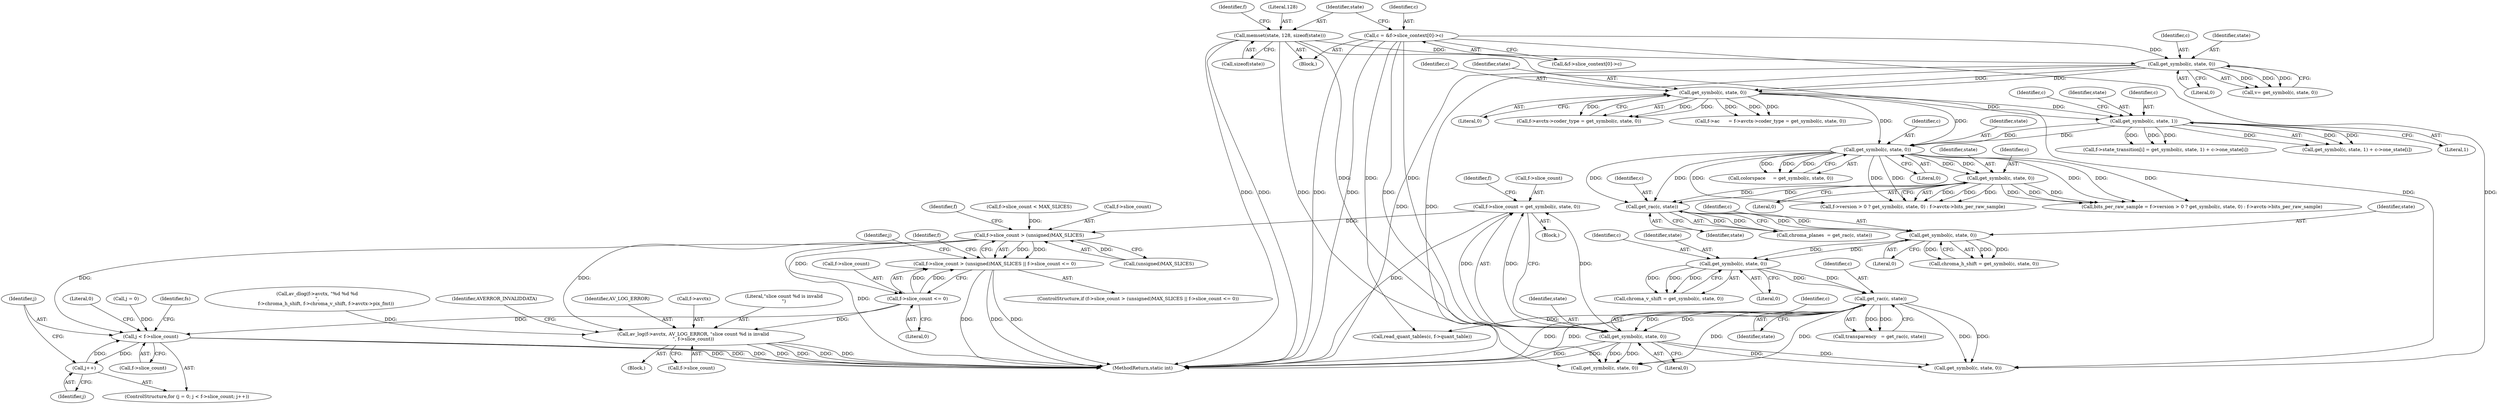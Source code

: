 digraph "0_FFmpeg_b05cd1ea7e45a836f7f6071a716c38bb30326e0f@pointer" {
"1000891" [label="(Call,f->slice_count = get_symbol(c, state, 0))"];
"1000895" [label="(Call,get_symbol(c, state, 0))"];
"1000113" [label="(Call,c = &f->slice_context[0]->c)"];
"1000255" [label="(Call,get_rac(c, state))"];
"1000249" [label="(Call,get_symbol(c, state, 0))"];
"1000243" [label="(Call,get_symbol(c, state, 0))"];
"1000238" [label="(Call,get_rac(c, state))"];
"1000215" [label="(Call,get_symbol(c, state, 0))"];
"1000177" [label="(Call,get_symbol(c, state, 0))"];
"1000144" [label="(Call,get_symbol(c, state, 0))"];
"1000123" [label="(Call,memset(state, 128, sizeof(state)))"];
"1000204" [label="(Call,get_symbol(c, state, 1))"];
"1000227" [label="(Call,get_symbol(c, state, 0))"];
"1000968" [label="(Call,f->slice_count > (unsigned)MAX_SLICES)"];
"1000967" [label="(Call,f->slice_count > (unsigned)MAX_SLICES || f->slice_count <= 0)"];
"1000975" [label="(Call,f->slice_count <= 0)"];
"1000981" [label="(Call,av_log(f->avctx, AV_LOG_ERROR, \"slice count %d is invalid\n\", f->slice_count))"];
"1000996" [label="(Call,j < f->slice_count)"];
"1001001" [label="(Call,j++)"];
"1000249" [label="(Call,get_symbol(c, state, 0))"];
"1000890" [label="(Block,)"];
"1000243" [label="(Call,get_symbol(c, state, 0))"];
"1000114" [label="(Identifier,c)"];
"1000197" [label="(Call,f->state_transition[i] = get_symbol(c, state, 1) + c->one_state[i])"];
"1001228" [label="(Call,get_symbol(c, state, 0))"];
"1000180" [label="(Literal,0)"];
"1000898" [label="(Literal,0)"];
"1000207" [label="(Literal,1)"];
"1000896" [label="(Identifier,c)"];
"1000230" [label="(Literal,0)"];
"1000994" [label="(Identifier,j)"];
"1000977" [label="(Identifier,f)"];
"1000131" [label="(Identifier,f)"];
"1000895" [label="(Call,get_symbol(c, state, 0))"];
"1000218" [label="(Literal,0)"];
"1001002" [label="(Identifier,j)"];
"1001043" [label="(Call,get_symbol(c, state, 0))"];
"1000986" [label="(Literal,\"slice count %d is invalid\n\")"];
"1000104" [label="(Block,)"];
"1000206" [label="(Identifier,state)"];
"1000968" [label="(Call,f->slice_count > (unsigned)MAX_SLICES)"];
"1000125" [label="(Literal,128)"];
"1000204" [label="(Call,get_symbol(c, state, 1))"];
"1000179" [label="(Identifier,state)"];
"1000144" [label="(Call,get_symbol(c, state, 0))"];
"1000205" [label="(Identifier,c)"];
"1000253" [label="(Call,transparency   = get_rac(c, state))"];
"1000996" [label="(Call,j < f->slice_count)"];
"1000256" [label="(Identifier,c)"];
"1000236" [label="(Call,chroma_planes  = get_rac(c, state))"];
"1000178" [label="(Identifier,c)"];
"1000914" [label="(Call,f->slice_count < MAX_SLICES)"];
"1000255" [label="(Call,get_rac(c, state))"];
"1000980" [label="(Block,)"];
"1000983" [label="(Identifier,f)"];
"1000147" [label="(Literal,0)"];
"1001001" [label="(Call,j++)"];
"1000227" [label="(Call,get_symbol(c, state, 0))"];
"1000216" [label="(Identifier,c)"];
"1000998" [label="(Call,f->slice_count)"];
"1000246" [label="(Literal,0)"];
"1000238" [label="(Call,get_rac(c, state))"];
"1000217" [label="(Identifier,state)"];
"1000897" [label="(Identifier,state)"];
"1000972" [label="(Call,(unsigned)MAX_SLICES)"];
"1000992" [label="(ControlStructure,for (j = 0; j < f->slice_count; j++))"];
"1000126" [label="(Call,sizeof(state))"];
"1000967" [label="(Call,f->slice_count > (unsigned)MAX_SLICES || f->slice_count <= 0)"];
"1000142" [label="(Call,v= get_symbol(c, state, 0))"];
"1000244" [label="(Identifier,c)"];
"1000969" [label="(Call,f->slice_count)"];
"1001322" [label="(MethodReturn,static int)"];
"1000221" [label="(Call,f->version > 0 ? get_symbol(c, state, 0) : f->avctx->bits_per_raw_sample)"];
"1000115" [label="(Call,&f->slice_context[0]->c)"];
"1000982" [label="(Call,f->avctx)"];
"1000240" [label="(Identifier,state)"];
"1000113" [label="(Call,c = &f->slice_context[0]->c)"];
"1000966" [label="(ControlStructure,if (f->slice_count > (unsigned)MAX_SLICES || f->slice_count <= 0))"];
"1000840" [label="(Call,av_dlog(f->avctx, \"%d %d %d\n\",\n            f->chroma_h_shift, f->chroma_v_shift, f->avctx->pix_fmt))"];
"1001321" [label="(Literal,0)"];
"1000970" [label="(Identifier,f)"];
"1000257" [label="(Identifier,state)"];
"1000991" [label="(Identifier,AVERROR_INVALIDDATA)"];
"1000241" [label="(Call,chroma_h_shift = get_symbol(c, state, 0))"];
"1000997" [label="(Identifier,j)"];
"1000239" [label="(Identifier,c)"];
"1000210" [label="(Identifier,c)"];
"1000979" [label="(Literal,0)"];
"1000203" [label="(Call,get_symbol(c, state, 1) + c->one_state[i])"];
"1000252" [label="(Literal,0)"];
"1000177" [label="(Call,get_symbol(c, state, 0))"];
"1000171" [label="(Call,f->avctx->coder_type = get_symbol(c, state, 0))"];
"1000146" [label="(Identifier,state)"];
"1000993" [label="(Call,j = 0)"];
"1000247" [label="(Call,chroma_v_shift = get_symbol(c, state, 0))"];
"1000219" [label="(Call,bits_per_raw_sample = f->version > 0 ? get_symbol(c, state, 0) : f->avctx->bits_per_raw_sample)"];
"1000987" [label="(Call,f->slice_count)"];
"1000145" [label="(Identifier,c)"];
"1000251" [label="(Identifier,state)"];
"1000167" [label="(Call,f->ac      = f->avctx->coder_type = get_symbol(c, state, 0))"];
"1000985" [label="(Identifier,AV_LOG_ERROR)"];
"1000124" [label="(Identifier,state)"];
"1000213" [label="(Call,colorspace     = get_symbol(c, state, 0))"];
"1000975" [label="(Call,f->slice_count <= 0)"];
"1000865" [label="(Call,read_quant_tables(c, f->quant_table))"];
"1000123" [label="(Call,memset(state, 128, sizeof(state)))"];
"1001006" [label="(Identifier,fs)"];
"1000891" [label="(Call,f->slice_count = get_symbol(c, state, 0))"];
"1000228" [label="(Identifier,c)"];
"1000245" [label="(Identifier,state)"];
"1000250" [label="(Identifier,c)"];
"1000981" [label="(Call,av_log(f->avctx, AV_LOG_ERROR, \"slice count %d is invalid\n\", f->slice_count))"];
"1000976" [label="(Call,f->slice_count)"];
"1000892" [label="(Call,f->slice_count)"];
"1000215" [label="(Call,get_symbol(c, state, 0))"];
"1000229" [label="(Identifier,state)"];
"1000891" -> "1000890"  [label="AST: "];
"1000891" -> "1000895"  [label="CFG: "];
"1000892" -> "1000891"  [label="AST: "];
"1000895" -> "1000891"  [label="AST: "];
"1000970" -> "1000891"  [label="CFG: "];
"1000891" -> "1001322"  [label="DDG: "];
"1000895" -> "1000891"  [label="DDG: "];
"1000895" -> "1000891"  [label="DDG: "];
"1000895" -> "1000891"  [label="DDG: "];
"1000891" -> "1000968"  [label="DDG: "];
"1000895" -> "1000898"  [label="CFG: "];
"1000896" -> "1000895"  [label="AST: "];
"1000897" -> "1000895"  [label="AST: "];
"1000898" -> "1000895"  [label="AST: "];
"1000895" -> "1001322"  [label="DDG: "];
"1000895" -> "1001322"  [label="DDG: "];
"1000113" -> "1000895"  [label="DDG: "];
"1000255" -> "1000895"  [label="DDG: "];
"1000255" -> "1000895"  [label="DDG: "];
"1000123" -> "1000895"  [label="DDG: "];
"1000895" -> "1001043"  [label="DDG: "];
"1000895" -> "1001043"  [label="DDG: "];
"1000895" -> "1001228"  [label="DDG: "];
"1000895" -> "1001228"  [label="DDG: "];
"1000113" -> "1000104"  [label="AST: "];
"1000113" -> "1000115"  [label="CFG: "];
"1000114" -> "1000113"  [label="AST: "];
"1000115" -> "1000113"  [label="AST: "];
"1000124" -> "1000113"  [label="CFG: "];
"1000113" -> "1001322"  [label="DDG: "];
"1000113" -> "1001322"  [label="DDG: "];
"1000113" -> "1000144"  [label="DDG: "];
"1000113" -> "1000865"  [label="DDG: "];
"1000113" -> "1001043"  [label="DDG: "];
"1000113" -> "1001228"  [label="DDG: "];
"1000255" -> "1000253"  [label="AST: "];
"1000255" -> "1000257"  [label="CFG: "];
"1000256" -> "1000255"  [label="AST: "];
"1000257" -> "1000255"  [label="AST: "];
"1000253" -> "1000255"  [label="CFG: "];
"1000255" -> "1001322"  [label="DDG: "];
"1000255" -> "1001322"  [label="DDG: "];
"1000255" -> "1000253"  [label="DDG: "];
"1000255" -> "1000253"  [label="DDG: "];
"1000249" -> "1000255"  [label="DDG: "];
"1000249" -> "1000255"  [label="DDG: "];
"1000255" -> "1000865"  [label="DDG: "];
"1000255" -> "1001043"  [label="DDG: "];
"1000255" -> "1001043"  [label="DDG: "];
"1000255" -> "1001228"  [label="DDG: "];
"1000255" -> "1001228"  [label="DDG: "];
"1000249" -> "1000247"  [label="AST: "];
"1000249" -> "1000252"  [label="CFG: "];
"1000250" -> "1000249"  [label="AST: "];
"1000251" -> "1000249"  [label="AST: "];
"1000252" -> "1000249"  [label="AST: "];
"1000247" -> "1000249"  [label="CFG: "];
"1000249" -> "1000247"  [label="DDG: "];
"1000249" -> "1000247"  [label="DDG: "];
"1000249" -> "1000247"  [label="DDG: "];
"1000243" -> "1000249"  [label="DDG: "];
"1000243" -> "1000249"  [label="DDG: "];
"1000243" -> "1000241"  [label="AST: "];
"1000243" -> "1000246"  [label="CFG: "];
"1000244" -> "1000243"  [label="AST: "];
"1000245" -> "1000243"  [label="AST: "];
"1000246" -> "1000243"  [label="AST: "];
"1000241" -> "1000243"  [label="CFG: "];
"1000243" -> "1000241"  [label="DDG: "];
"1000243" -> "1000241"  [label="DDG: "];
"1000243" -> "1000241"  [label="DDG: "];
"1000238" -> "1000243"  [label="DDG: "];
"1000238" -> "1000243"  [label="DDG: "];
"1000238" -> "1000236"  [label="AST: "];
"1000238" -> "1000240"  [label="CFG: "];
"1000239" -> "1000238"  [label="AST: "];
"1000240" -> "1000238"  [label="AST: "];
"1000236" -> "1000238"  [label="CFG: "];
"1000238" -> "1000236"  [label="DDG: "];
"1000238" -> "1000236"  [label="DDG: "];
"1000215" -> "1000238"  [label="DDG: "];
"1000215" -> "1000238"  [label="DDG: "];
"1000227" -> "1000238"  [label="DDG: "];
"1000227" -> "1000238"  [label="DDG: "];
"1000215" -> "1000213"  [label="AST: "];
"1000215" -> "1000218"  [label="CFG: "];
"1000216" -> "1000215"  [label="AST: "];
"1000217" -> "1000215"  [label="AST: "];
"1000218" -> "1000215"  [label="AST: "];
"1000213" -> "1000215"  [label="CFG: "];
"1000215" -> "1000213"  [label="DDG: "];
"1000215" -> "1000213"  [label="DDG: "];
"1000215" -> "1000213"  [label="DDG: "];
"1000177" -> "1000215"  [label="DDG: "];
"1000177" -> "1000215"  [label="DDG: "];
"1000204" -> "1000215"  [label="DDG: "];
"1000204" -> "1000215"  [label="DDG: "];
"1000215" -> "1000219"  [label="DDG: "];
"1000215" -> "1000219"  [label="DDG: "];
"1000215" -> "1000219"  [label="DDG: "];
"1000215" -> "1000221"  [label="DDG: "];
"1000215" -> "1000221"  [label="DDG: "];
"1000215" -> "1000221"  [label="DDG: "];
"1000215" -> "1000227"  [label="DDG: "];
"1000215" -> "1000227"  [label="DDG: "];
"1000177" -> "1000171"  [label="AST: "];
"1000177" -> "1000180"  [label="CFG: "];
"1000178" -> "1000177"  [label="AST: "];
"1000179" -> "1000177"  [label="AST: "];
"1000180" -> "1000177"  [label="AST: "];
"1000171" -> "1000177"  [label="CFG: "];
"1000177" -> "1000167"  [label="DDG: "];
"1000177" -> "1000167"  [label="DDG: "];
"1000177" -> "1000167"  [label="DDG: "];
"1000177" -> "1000171"  [label="DDG: "];
"1000177" -> "1000171"  [label="DDG: "];
"1000177" -> "1000171"  [label="DDG: "];
"1000144" -> "1000177"  [label="DDG: "];
"1000144" -> "1000177"  [label="DDG: "];
"1000177" -> "1000204"  [label="DDG: "];
"1000177" -> "1000204"  [label="DDG: "];
"1000144" -> "1000142"  [label="AST: "];
"1000144" -> "1000147"  [label="CFG: "];
"1000145" -> "1000144"  [label="AST: "];
"1000146" -> "1000144"  [label="AST: "];
"1000147" -> "1000144"  [label="AST: "];
"1000142" -> "1000144"  [label="CFG: "];
"1000144" -> "1001322"  [label="DDG: "];
"1000144" -> "1001322"  [label="DDG: "];
"1000144" -> "1000142"  [label="DDG: "];
"1000144" -> "1000142"  [label="DDG: "];
"1000144" -> "1000142"  [label="DDG: "];
"1000123" -> "1000144"  [label="DDG: "];
"1000123" -> "1000104"  [label="AST: "];
"1000123" -> "1000126"  [label="CFG: "];
"1000124" -> "1000123"  [label="AST: "];
"1000125" -> "1000123"  [label="AST: "];
"1000126" -> "1000123"  [label="AST: "];
"1000131" -> "1000123"  [label="CFG: "];
"1000123" -> "1001322"  [label="DDG: "];
"1000123" -> "1001322"  [label="DDG: "];
"1000123" -> "1001043"  [label="DDG: "];
"1000123" -> "1001228"  [label="DDG: "];
"1000204" -> "1000203"  [label="AST: "];
"1000204" -> "1000207"  [label="CFG: "];
"1000205" -> "1000204"  [label="AST: "];
"1000206" -> "1000204"  [label="AST: "];
"1000207" -> "1000204"  [label="AST: "];
"1000210" -> "1000204"  [label="CFG: "];
"1000204" -> "1000197"  [label="DDG: "];
"1000204" -> "1000197"  [label="DDG: "];
"1000204" -> "1000197"  [label="DDG: "];
"1000204" -> "1000203"  [label="DDG: "];
"1000204" -> "1000203"  [label="DDG: "];
"1000204" -> "1000203"  [label="DDG: "];
"1000227" -> "1000221"  [label="AST: "];
"1000227" -> "1000230"  [label="CFG: "];
"1000228" -> "1000227"  [label="AST: "];
"1000229" -> "1000227"  [label="AST: "];
"1000230" -> "1000227"  [label="AST: "];
"1000221" -> "1000227"  [label="CFG: "];
"1000227" -> "1000219"  [label="DDG: "];
"1000227" -> "1000219"  [label="DDG: "];
"1000227" -> "1000219"  [label="DDG: "];
"1000227" -> "1000221"  [label="DDG: "];
"1000227" -> "1000221"  [label="DDG: "];
"1000227" -> "1000221"  [label="DDG: "];
"1000968" -> "1000967"  [label="AST: "];
"1000968" -> "1000972"  [label="CFG: "];
"1000969" -> "1000968"  [label="AST: "];
"1000972" -> "1000968"  [label="AST: "];
"1000977" -> "1000968"  [label="CFG: "];
"1000967" -> "1000968"  [label="CFG: "];
"1000968" -> "1001322"  [label="DDG: "];
"1000968" -> "1000967"  [label="DDG: "];
"1000968" -> "1000967"  [label="DDG: "];
"1000914" -> "1000968"  [label="DDG: "];
"1000972" -> "1000968"  [label="DDG: "];
"1000968" -> "1000975"  [label="DDG: "];
"1000968" -> "1000981"  [label="DDG: "];
"1000968" -> "1000996"  [label="DDG: "];
"1000967" -> "1000966"  [label="AST: "];
"1000967" -> "1000975"  [label="CFG: "];
"1000975" -> "1000967"  [label="AST: "];
"1000983" -> "1000967"  [label="CFG: "];
"1000994" -> "1000967"  [label="CFG: "];
"1000967" -> "1001322"  [label="DDG: "];
"1000967" -> "1001322"  [label="DDG: "];
"1000967" -> "1001322"  [label="DDG: "];
"1000975" -> "1000967"  [label="DDG: "];
"1000975" -> "1000967"  [label="DDG: "];
"1000975" -> "1000979"  [label="CFG: "];
"1000976" -> "1000975"  [label="AST: "];
"1000979" -> "1000975"  [label="AST: "];
"1000975" -> "1000981"  [label="DDG: "];
"1000975" -> "1000996"  [label="DDG: "];
"1000981" -> "1000980"  [label="AST: "];
"1000981" -> "1000987"  [label="CFG: "];
"1000982" -> "1000981"  [label="AST: "];
"1000985" -> "1000981"  [label="AST: "];
"1000986" -> "1000981"  [label="AST: "];
"1000987" -> "1000981"  [label="AST: "];
"1000991" -> "1000981"  [label="CFG: "];
"1000981" -> "1001322"  [label="DDG: "];
"1000981" -> "1001322"  [label="DDG: "];
"1000981" -> "1001322"  [label="DDG: "];
"1000981" -> "1001322"  [label="DDG: "];
"1000840" -> "1000981"  [label="DDG: "];
"1000996" -> "1000992"  [label="AST: "];
"1000996" -> "1000998"  [label="CFG: "];
"1000997" -> "1000996"  [label="AST: "];
"1000998" -> "1000996"  [label="AST: "];
"1001006" -> "1000996"  [label="CFG: "];
"1001321" -> "1000996"  [label="CFG: "];
"1000996" -> "1001322"  [label="DDG: "];
"1000996" -> "1001322"  [label="DDG: "];
"1000996" -> "1001322"  [label="DDG: "];
"1001001" -> "1000996"  [label="DDG: "];
"1000993" -> "1000996"  [label="DDG: "];
"1000996" -> "1001001"  [label="DDG: "];
"1001001" -> "1000992"  [label="AST: "];
"1001001" -> "1001002"  [label="CFG: "];
"1001002" -> "1001001"  [label="AST: "];
"1000997" -> "1001001"  [label="CFG: "];
}
